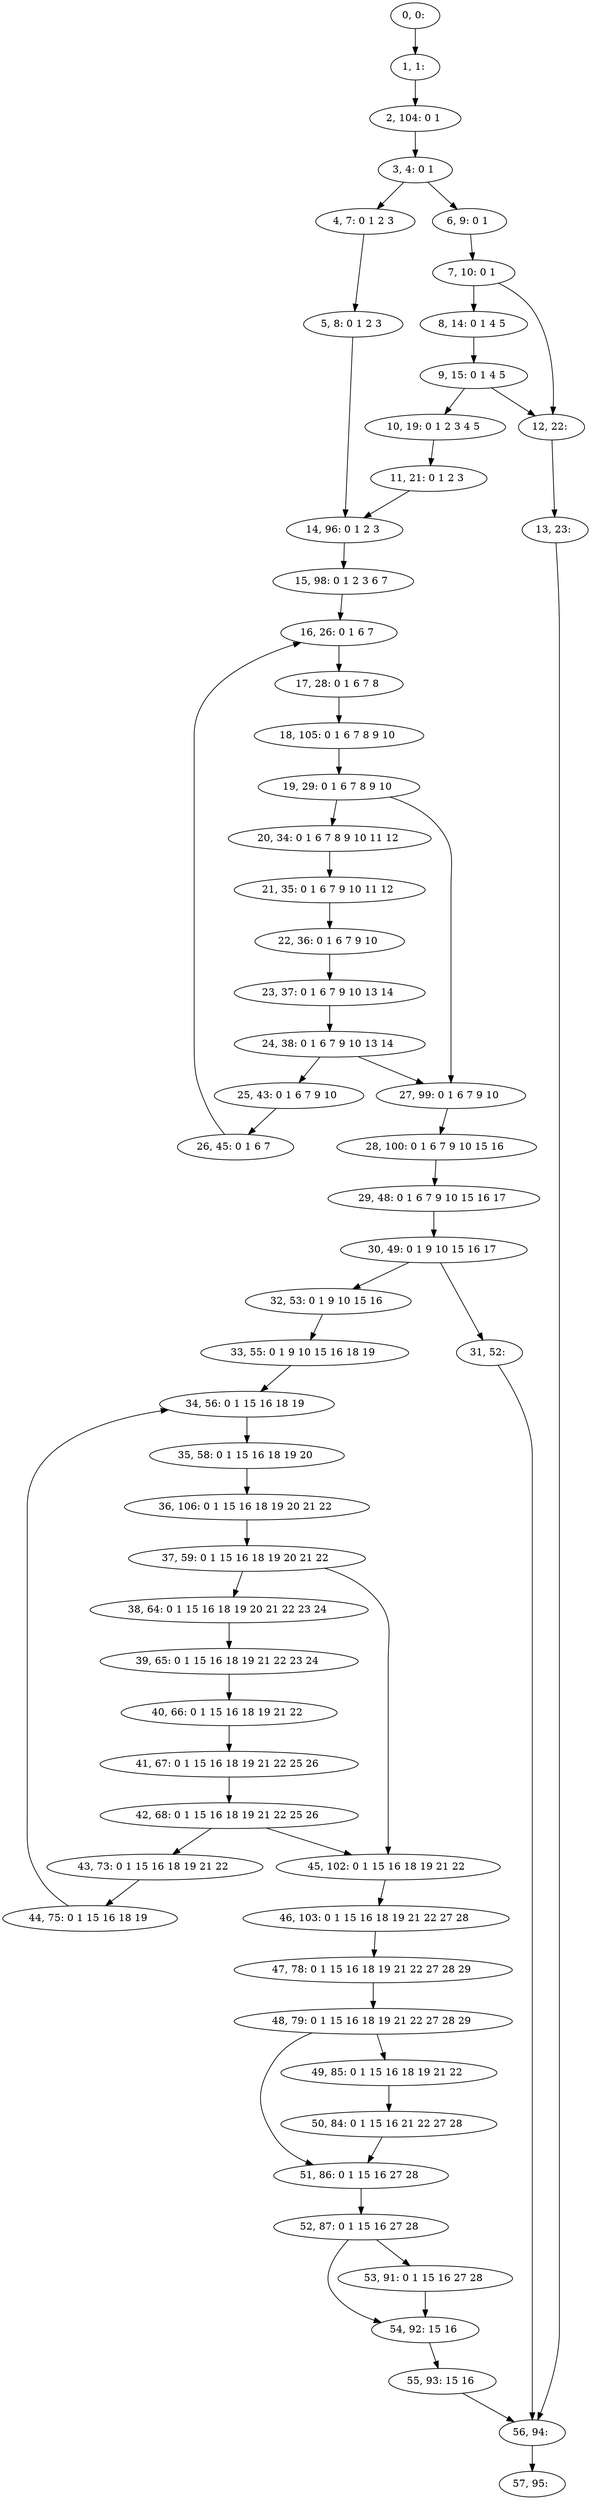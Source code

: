 digraph G {
0[label="0, 0: "];
1[label="1, 1: "];
2[label="2, 104: 0 1 "];
3[label="3, 4: 0 1 "];
4[label="4, 7: 0 1 2 3 "];
5[label="5, 8: 0 1 2 3 "];
6[label="6, 9: 0 1 "];
7[label="7, 10: 0 1 "];
8[label="8, 14: 0 1 4 5 "];
9[label="9, 15: 0 1 4 5 "];
10[label="10, 19: 0 1 2 3 4 5 "];
11[label="11, 21: 0 1 2 3 "];
12[label="12, 22: "];
13[label="13, 23: "];
14[label="14, 96: 0 1 2 3 "];
15[label="15, 98: 0 1 2 3 6 7 "];
16[label="16, 26: 0 1 6 7 "];
17[label="17, 28: 0 1 6 7 8 "];
18[label="18, 105: 0 1 6 7 8 9 10 "];
19[label="19, 29: 0 1 6 7 8 9 10 "];
20[label="20, 34: 0 1 6 7 8 9 10 11 12 "];
21[label="21, 35: 0 1 6 7 9 10 11 12 "];
22[label="22, 36: 0 1 6 7 9 10 "];
23[label="23, 37: 0 1 6 7 9 10 13 14 "];
24[label="24, 38: 0 1 6 7 9 10 13 14 "];
25[label="25, 43: 0 1 6 7 9 10 "];
26[label="26, 45: 0 1 6 7 "];
27[label="27, 99: 0 1 6 7 9 10 "];
28[label="28, 100: 0 1 6 7 9 10 15 16 "];
29[label="29, 48: 0 1 6 7 9 10 15 16 17 "];
30[label="30, 49: 0 1 9 10 15 16 17 "];
31[label="31, 52: "];
32[label="32, 53: 0 1 9 10 15 16 "];
33[label="33, 55: 0 1 9 10 15 16 18 19 "];
34[label="34, 56: 0 1 15 16 18 19 "];
35[label="35, 58: 0 1 15 16 18 19 20 "];
36[label="36, 106: 0 1 15 16 18 19 20 21 22 "];
37[label="37, 59: 0 1 15 16 18 19 20 21 22 "];
38[label="38, 64: 0 1 15 16 18 19 20 21 22 23 24 "];
39[label="39, 65: 0 1 15 16 18 19 21 22 23 24 "];
40[label="40, 66: 0 1 15 16 18 19 21 22 "];
41[label="41, 67: 0 1 15 16 18 19 21 22 25 26 "];
42[label="42, 68: 0 1 15 16 18 19 21 22 25 26 "];
43[label="43, 73: 0 1 15 16 18 19 21 22 "];
44[label="44, 75: 0 1 15 16 18 19 "];
45[label="45, 102: 0 1 15 16 18 19 21 22 "];
46[label="46, 103: 0 1 15 16 18 19 21 22 27 28 "];
47[label="47, 78: 0 1 15 16 18 19 21 22 27 28 29 "];
48[label="48, 79: 0 1 15 16 18 19 21 22 27 28 29 "];
49[label="49, 85: 0 1 15 16 18 19 21 22 "];
50[label="50, 84: 0 1 15 16 21 22 27 28 "];
51[label="51, 86: 0 1 15 16 27 28 "];
52[label="52, 87: 0 1 15 16 27 28 "];
53[label="53, 91: 0 1 15 16 27 28 "];
54[label="54, 92: 15 16 "];
55[label="55, 93: 15 16 "];
56[label="56, 94: "];
57[label="57, 95: "];
0->1 ;
1->2 ;
2->3 ;
3->4 ;
3->6 ;
4->5 ;
5->14 ;
6->7 ;
7->8 ;
7->12 ;
8->9 ;
9->10 ;
9->12 ;
10->11 ;
11->14 ;
12->13 ;
13->56 ;
14->15 ;
15->16 ;
16->17 ;
17->18 ;
18->19 ;
19->20 ;
19->27 ;
20->21 ;
21->22 ;
22->23 ;
23->24 ;
24->25 ;
24->27 ;
25->26 ;
26->16 ;
27->28 ;
28->29 ;
29->30 ;
30->31 ;
30->32 ;
31->56 ;
32->33 ;
33->34 ;
34->35 ;
35->36 ;
36->37 ;
37->38 ;
37->45 ;
38->39 ;
39->40 ;
40->41 ;
41->42 ;
42->43 ;
42->45 ;
43->44 ;
44->34 ;
45->46 ;
46->47 ;
47->48 ;
48->49 ;
48->51 ;
49->50 ;
50->51 ;
51->52 ;
52->53 ;
52->54 ;
53->54 ;
54->55 ;
55->56 ;
56->57 ;
}
